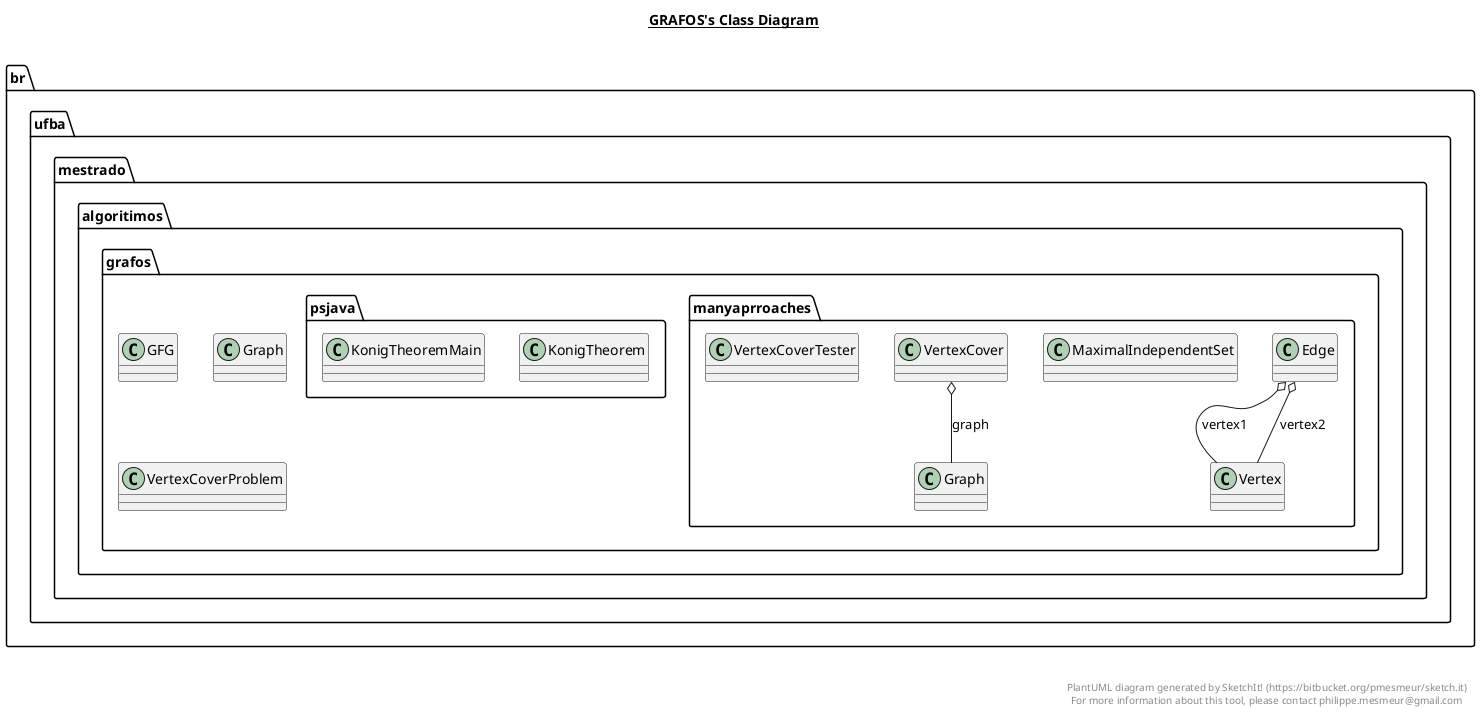 @startuml

title __GRAFOS's Class Diagram__\n

  namespace br.ufba.mestrado.algoritimos.grafos {
    class br.ufba.mestrado.algoritimos.grafos.GFG {
    }
  }
  

  namespace br.ufba.mestrado.algoritimos.grafos {
    class br.ufba.mestrado.algoritimos.grafos.Graph {
    }
  }
  

  namespace br.ufba.mestrado.algoritimos.grafos {
    class br.ufba.mestrado.algoritimos.grafos.VertexCoverProblem {
    }
  }
  

  namespace br.ufba.mestrado.algoritimos.grafos {
    namespace manyaprroaches {
      class br.ufba.mestrado.algoritimos.grafos.manyaprroaches.Edge {
      }
    }
  }
  

  namespace br.ufba.mestrado.algoritimos.grafos {
    namespace manyaprroaches {
      class br.ufba.mestrado.algoritimos.grafos.manyaprroaches.Graph {
      }
    }
  }
  

  namespace br.ufba.mestrado.algoritimos.grafos {
    namespace manyaprroaches {
      class br.ufba.mestrado.algoritimos.grafos.manyaprroaches.MaximalIndependentSet {
      }
    }
  }
  

  namespace br.ufba.mestrado.algoritimos.grafos {
    namespace manyaprroaches {
      class br.ufba.mestrado.algoritimos.grafos.manyaprroaches.Vertex {
      }
    }
  }
  

  namespace br.ufba.mestrado.algoritimos.grafos {
    namespace manyaprroaches {
      class br.ufba.mestrado.algoritimos.grafos.manyaprroaches.VertexCover {
      }
    }
  }
  

  namespace br.ufba.mestrado.algoritimos.grafos {
    namespace manyaprroaches {
      class br.ufba.mestrado.algoritimos.grafos.manyaprroaches.VertexCoverTester {
      }
    }
  }
  

  namespace br.ufba.mestrado.algoritimos.grafos {
    namespace psjava {
      class br.ufba.mestrado.algoritimos.grafos.psjava.KonigTheorem {
      }
    }
  }
  

  namespace br.ufba.mestrado.algoritimos.grafos {
    namespace psjava {
      class br.ufba.mestrado.algoritimos.grafos.psjava.KonigTheoremMain {
      }
    }
  }
  

  br.ufba.mestrado.algoritimos.grafos.manyaprroaches.Edge o-- br.ufba.mestrado.algoritimos.grafos.manyaprroaches.Vertex : vertex1
  br.ufba.mestrado.algoritimos.grafos.manyaprroaches.Edge o-- br.ufba.mestrado.algoritimos.grafos.manyaprroaches.Vertex : vertex2
  br.ufba.mestrado.algoritimos.grafos.manyaprroaches.VertexCover o-- br.ufba.mestrado.algoritimos.grafos.manyaprroaches.Graph : graph


right footer


PlantUML diagram generated by SketchIt! (https://bitbucket.org/pmesmeur/sketch.it)
For more information about this tool, please contact philippe.mesmeur@gmail.com
endfooter

@enduml
